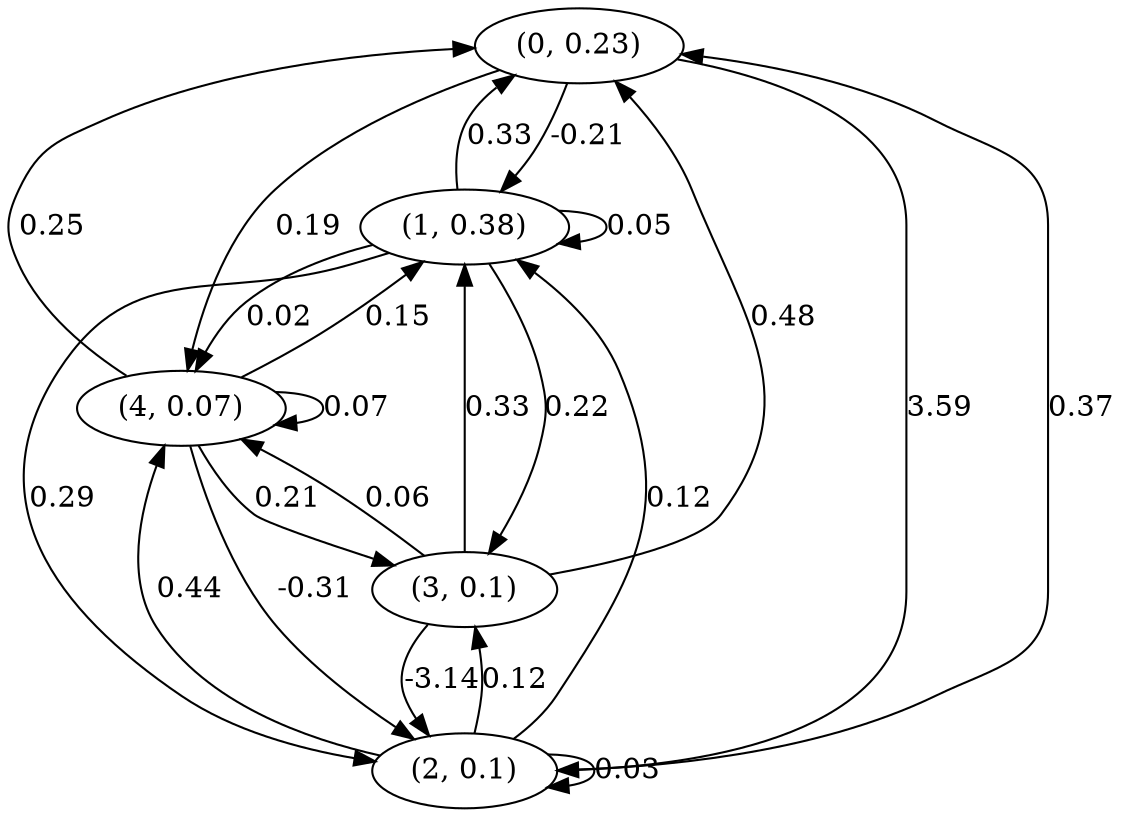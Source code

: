 digraph {
    0 [ label = "(0, 0.23)" ]
    1 [ label = "(1, 0.38)" ]
    2 [ label = "(2, 0.1)" ]
    3 [ label = "(3, 0.1)" ]
    4 [ label = "(4, 0.07)" ]
    1 -> 1 [ label = "0.05" ]
    2 -> 2 [ label = "0.03" ]
    4 -> 4 [ label = "0.07" ]
    1 -> 0 [ label = "0.33" ]
    2 -> 0 [ label = "0.37" ]
    3 -> 0 [ label = "0.48" ]
    4 -> 0 [ label = "0.25" ]
    0 -> 1 [ label = "-0.21" ]
    2 -> 1 [ label = "0.12" ]
    3 -> 1 [ label = "0.33" ]
    4 -> 1 [ label = "0.15" ]
    0 -> 2 [ label = "3.59" ]
    1 -> 2 [ label = "0.29" ]
    3 -> 2 [ label = "-3.14" ]
    4 -> 2 [ label = "-0.31" ]
    1 -> 3 [ label = "0.22" ]
    2 -> 3 [ label = "0.12" ]
    4 -> 3 [ label = "0.21" ]
    0 -> 4 [ label = "0.19" ]
    1 -> 4 [ label = "0.02" ]
    2 -> 4 [ label = "0.44" ]
    3 -> 4 [ label = "0.06" ]
}

